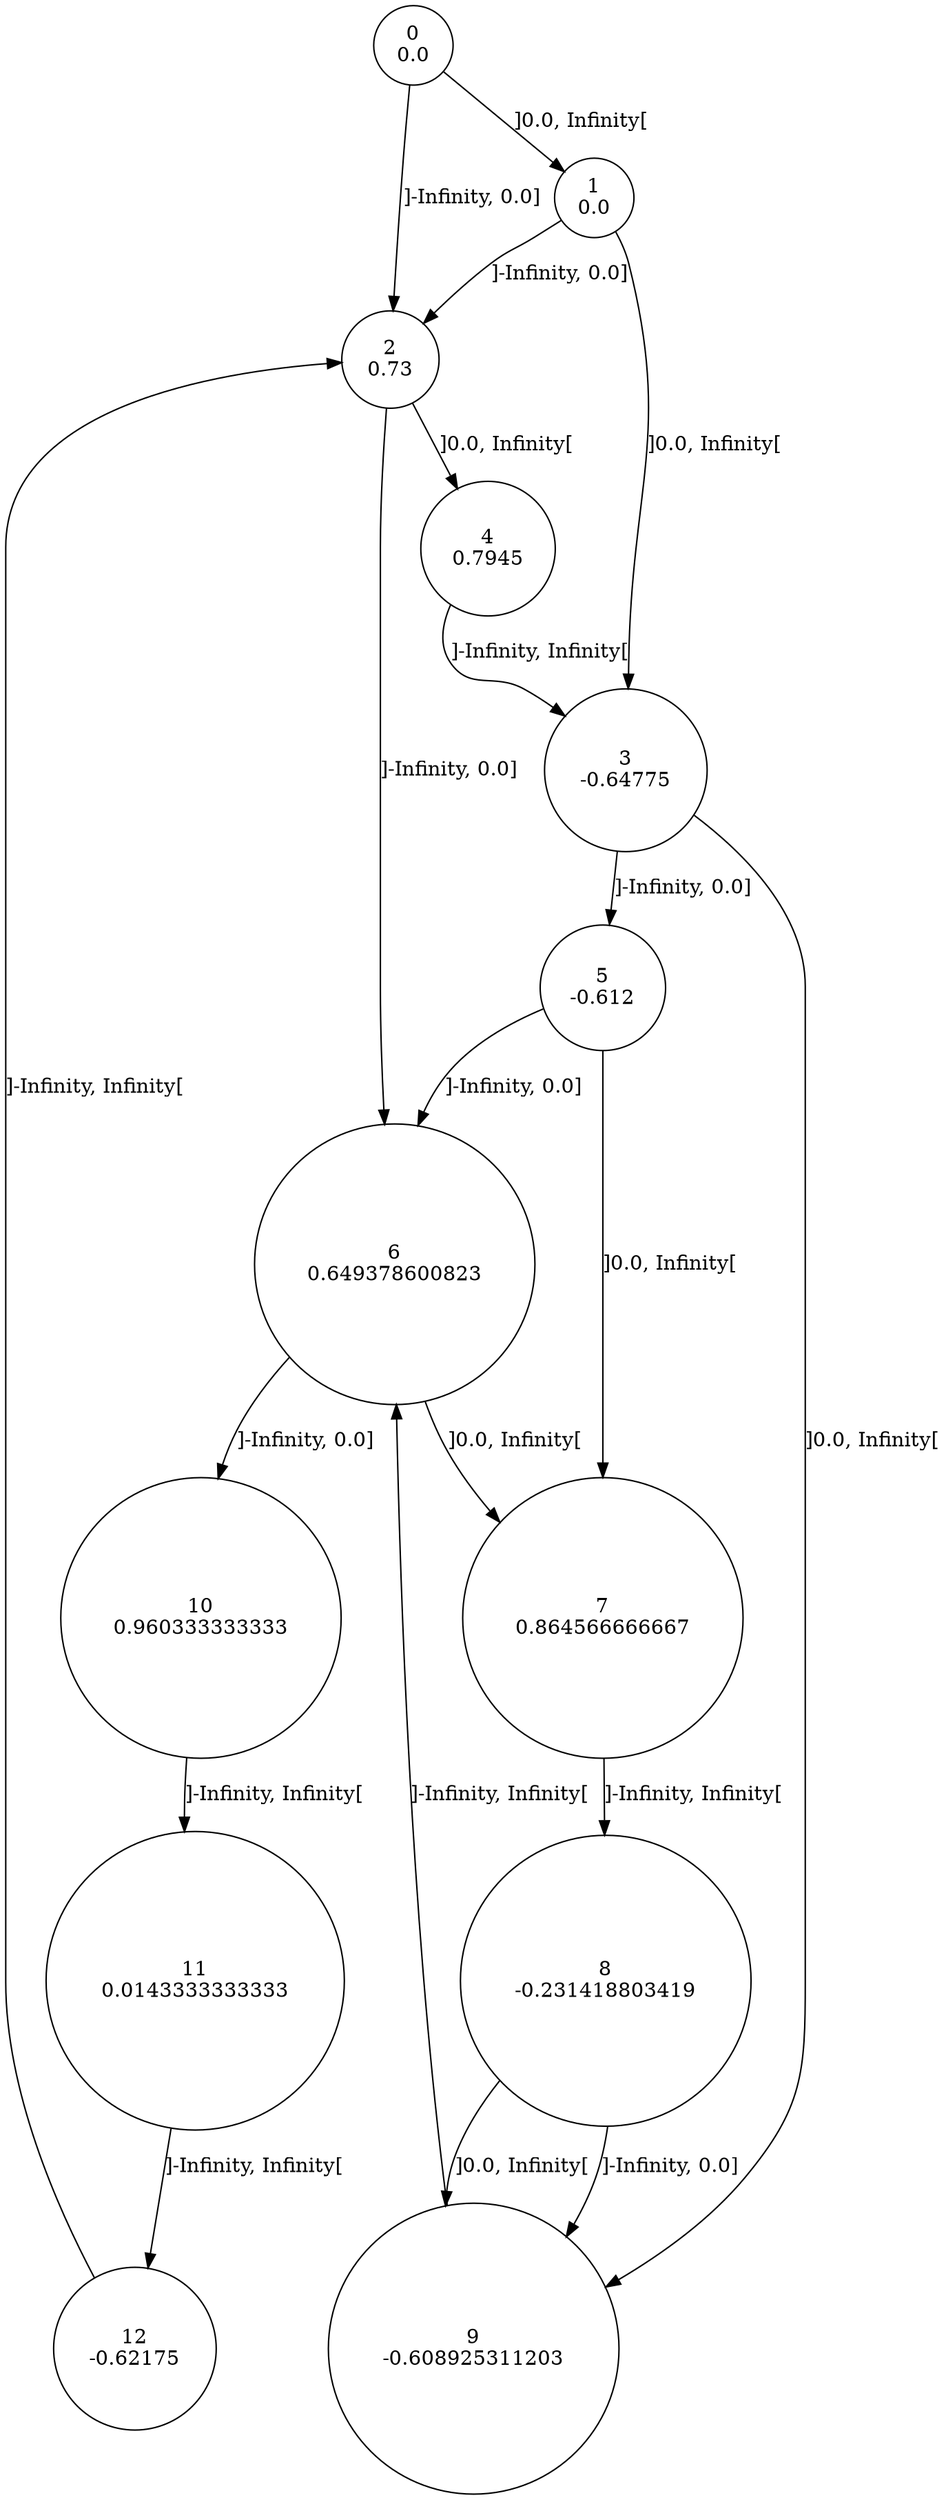 digraph a {
0 [shape=circle, label="0\n0.0"];
	0 -> 2 [label="]-Infinity, 0.0]"];
	0 -> 1 [label="]0.0, Infinity["];
1 [shape=circle, label="1\n0.0"];
	1 -> 2 [label="]-Infinity, 0.0]"];
	1 -> 3 [label="]0.0, Infinity["];
2 [shape=circle, label="2\n0.73"];
	2 -> 6 [label="]-Infinity, 0.0]"];
	2 -> 4 [label="]0.0, Infinity["];
3 [shape=circle, label="3\n-0.64775"];
	3 -> 5 [label="]-Infinity, 0.0]"];
	3 -> 9 [label="]0.0, Infinity["];
4 [shape=circle, label="4\n0.7945"];
	4 -> 3 [label="]-Infinity, Infinity["];
5 [shape=circle, label="5\n-0.612"];
	5 -> 6 [label="]-Infinity, 0.0]"];
	5 -> 7 [label="]0.0, Infinity["];
6 [shape=circle, label="6\n0.649378600823"];
	6 -> 10 [label="]-Infinity, 0.0]"];
	6 -> 7 [label="]0.0, Infinity["];
7 [shape=circle, label="7\n0.864566666667"];
	7 -> 8 [label="]-Infinity, Infinity["];
8 [shape=circle, label="8\n-0.231418803419"];
	8 -> 9 [label="]-Infinity, 0.0]"];
	8 -> 9 [label="]0.0, Infinity["];
9 [shape=circle, label="9\n-0.608925311203"];
	9 -> 6 [label="]-Infinity, Infinity["];
10 [shape=circle, label="10\n0.960333333333"];
	10 -> 11 [label="]-Infinity, Infinity["];
11 [shape=circle, label="11\n0.0143333333333"];
	11 -> 12 [label="]-Infinity, Infinity["];
12 [shape=circle, label="12\n-0.62175"];
	12 -> 2 [label="]-Infinity, Infinity["];
}